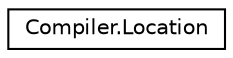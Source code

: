 digraph "Graphical Class Hierarchy"
{
  edge [fontname="Helvetica",fontsize="10",labelfontname="Helvetica",labelfontsize="10"];
  node [fontname="Helvetica",fontsize="10",shape=record];
  rankdir="LR";
  Node0 [label="Compiler.Location",height=0.2,width=0.4,color="black", fillcolor="white", style="filled",URL="$df/d5a/class_compiler_1_1_location.html"];
}
